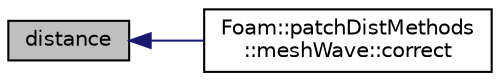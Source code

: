 digraph "distance"
{
  bgcolor="transparent";
  edge [fontname="Helvetica",fontsize="10",labelfontname="Helvetica",labelfontsize="10"];
  node [fontname="Helvetica",fontsize="10",shape=record];
  rankdir="LR";
  Node1 [label="distance",height=0.2,width=0.4,color="black", fillcolor="grey75", style="filled", fontcolor="black"];
  Node1 -> Node2 [dir="back",color="midnightblue",fontsize="10",style="solid",fontname="Helvetica"];
  Node2 [label="Foam::patchDistMethods\l::meshWave::correct",height=0.2,width=0.4,color="black",URL="$a01479.html#a91b707ef3ea3cd7eaafec5c8ab91275e",tooltip="Correct the given distance-to-patch field. "];
}
